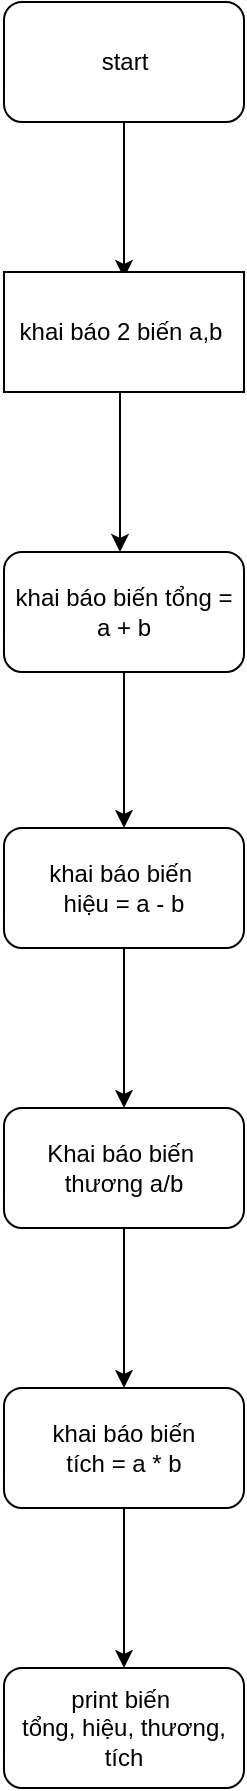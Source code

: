 <mxfile version="25.0.3">
  <diagram name="Trang-1" id="_li6FLXtPa4dHnsSss5G">
    <mxGraphModel grid="0" page="0" gridSize="10" guides="1" tooltips="1" connect="1" arrows="1" fold="1" pageScale="1" pageWidth="827" pageHeight="1169" math="0" shadow="0">
      <root>
        <mxCell id="0" />
        <mxCell id="1" parent="0" />
        <mxCell id="JjIkbG9La5BVf3LTWZLL-2" value="" style="rounded=1;whiteSpace=wrap;html=1;" vertex="1" parent="1">
          <mxGeometry x="298" y="181" width="120" height="60" as="geometry" />
        </mxCell>
        <mxCell id="JjIkbG9La5BVf3LTWZLL-3" value="start" style="text;html=1;align=center;verticalAlign=middle;whiteSpace=wrap;rounded=0;" vertex="1" parent="1">
          <mxGeometry x="300.5" y="185.5" width="115" height="51" as="geometry" />
        </mxCell>
        <mxCell id="JjIkbG9La5BVf3LTWZLL-4" value="" style="endArrow=classic;html=1;rounded=0;exitX=0.5;exitY=1;exitDx=0;exitDy=0;" edge="1" parent="1" source="JjIkbG9La5BVf3LTWZLL-2">
          <mxGeometry width="50" height="50" relative="1" as="geometry">
            <mxPoint x="333" y="320" as="sourcePoint" />
            <mxPoint x="358" y="319" as="targetPoint" />
          </mxGeometry>
        </mxCell>
        <mxCell id="JjIkbG9La5BVf3LTWZLL-5" value="" style="rounded=0;whiteSpace=wrap;html=1;" vertex="1" parent="1">
          <mxGeometry x="298" y="316" width="120" height="60" as="geometry" />
        </mxCell>
        <mxCell id="JjIkbG9La5BVf3LTWZLL-51" value="" style="edgeStyle=orthogonalEdgeStyle;rounded=0;orthogonalLoop=1;jettySize=auto;html=1;" edge="1" parent="1" source="JjIkbG9La5BVf3LTWZLL-6">
          <mxGeometry relative="1" as="geometry">
            <mxPoint x="356" y="456" as="targetPoint" />
          </mxGeometry>
        </mxCell>
        <mxCell id="JjIkbG9La5BVf3LTWZLL-6" value="khai báo 2 biến a,b" style="text;html=1;align=center;verticalAlign=middle;whiteSpace=wrap;rounded=0;" vertex="1" parent="1">
          <mxGeometry x="296.5" y="316" width="119" height="60" as="geometry" />
        </mxCell>
        <mxCell id="yv2PYrEorkYga3xVCopK-3" value="" style="edgeStyle=orthogonalEdgeStyle;rounded=0;orthogonalLoop=1;jettySize=auto;html=1;" edge="1" parent="1" source="yv2PYrEorkYga3xVCopK-1" target="yv2PYrEorkYga3xVCopK-2">
          <mxGeometry relative="1" as="geometry" />
        </mxCell>
        <mxCell id="yv2PYrEorkYga3xVCopK-1" value="khai báo biến tổng = a + b" style="rounded=1;whiteSpace=wrap;html=1;" vertex="1" parent="1">
          <mxGeometry x="298" y="456" width="120" height="60" as="geometry" />
        </mxCell>
        <mxCell id="yv2PYrEorkYga3xVCopK-5" value="" style="edgeStyle=orthogonalEdgeStyle;rounded=0;orthogonalLoop=1;jettySize=auto;html=1;" edge="1" parent="1" source="yv2PYrEorkYga3xVCopK-2" target="yv2PYrEorkYga3xVCopK-4">
          <mxGeometry relative="1" as="geometry" />
        </mxCell>
        <mxCell id="yv2PYrEorkYga3xVCopK-2" value="khai báo biến&amp;nbsp;&lt;div&gt;hiệu = a - b&lt;/div&gt;" style="rounded=1;whiteSpace=wrap;html=1;" vertex="1" parent="1">
          <mxGeometry x="298" y="594" width="120" height="60" as="geometry" />
        </mxCell>
        <mxCell id="yv2PYrEorkYga3xVCopK-7" value="" style="edgeStyle=orthogonalEdgeStyle;rounded=0;orthogonalLoop=1;jettySize=auto;html=1;" edge="1" parent="1" source="yv2PYrEorkYga3xVCopK-4" target="yv2PYrEorkYga3xVCopK-6">
          <mxGeometry relative="1" as="geometry" />
        </mxCell>
        <mxCell id="yv2PYrEorkYga3xVCopK-4" value="Khai báo biến&amp;nbsp;&lt;div&gt;thương a/b&lt;/div&gt;" style="rounded=1;whiteSpace=wrap;html=1;" vertex="1" parent="1">
          <mxGeometry x="298" y="734" width="120" height="60" as="geometry" />
        </mxCell>
        <mxCell id="yv2PYrEorkYga3xVCopK-9" value="" style="edgeStyle=orthogonalEdgeStyle;rounded=0;orthogonalLoop=1;jettySize=auto;html=1;" edge="1" parent="1" source="yv2PYrEorkYga3xVCopK-6" target="yv2PYrEorkYga3xVCopK-8">
          <mxGeometry relative="1" as="geometry" />
        </mxCell>
        <mxCell id="yv2PYrEorkYga3xVCopK-6" value="khai báo biến&lt;div&gt;tích = a * b&lt;/div&gt;" style="rounded=1;whiteSpace=wrap;html=1;" vertex="1" parent="1">
          <mxGeometry x="298" y="874" width="120" height="60" as="geometry" />
        </mxCell>
        <mxCell id="yv2PYrEorkYga3xVCopK-8" value="print biến&amp;nbsp;&lt;div&gt;tổng, hiệu, thương, tích&lt;/div&gt;" style="rounded=1;whiteSpace=wrap;html=1;" vertex="1" parent="1">
          <mxGeometry x="298" y="1014" width="120" height="60" as="geometry" />
        </mxCell>
      </root>
    </mxGraphModel>
  </diagram>
</mxfile>
